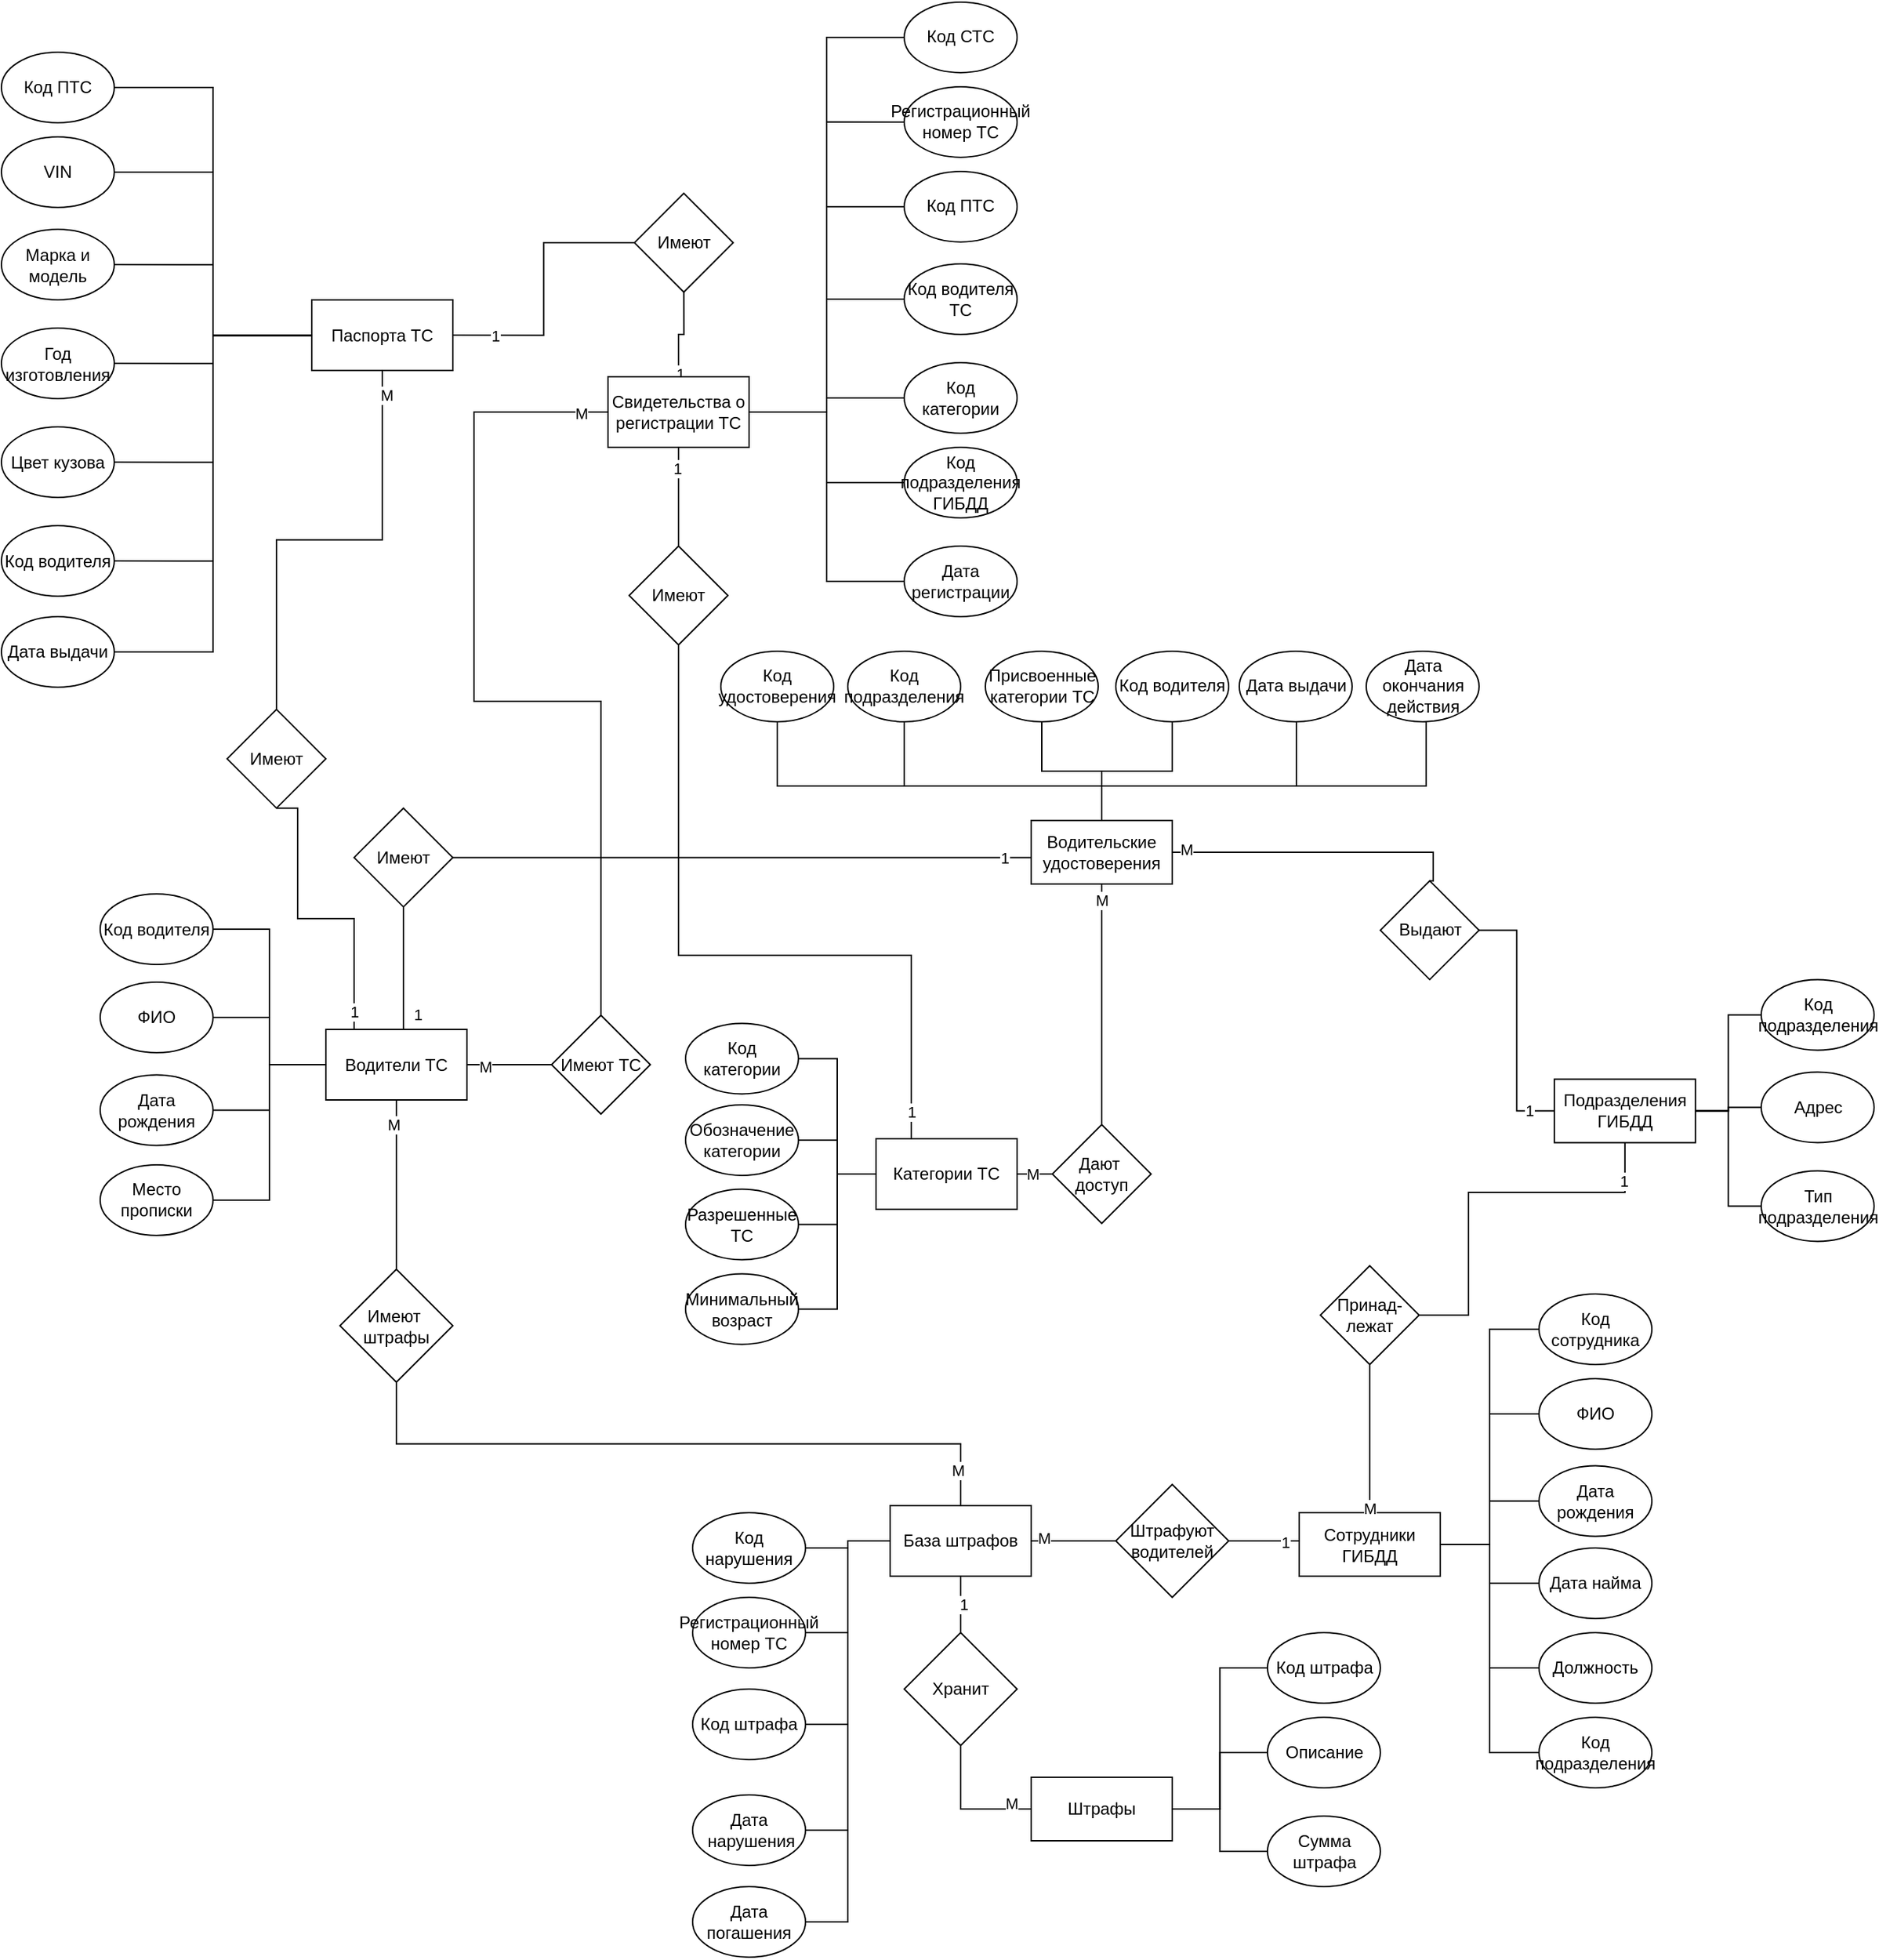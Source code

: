 <mxfile version="25.0.1">
  <diagram name="Страница — 1" id="ckJL72oD4UZl0WmPAvJ0">
    <mxGraphModel dx="2333" dy="1160" grid="1" gridSize="10" guides="1" tooltips="1" connect="1" arrows="1" fold="1" page="1" pageScale="1" pageWidth="1920" pageHeight="1920" math="0" shadow="0">
      <root>
        <mxCell id="0" />
        <mxCell id="1" parent="0" />
        <mxCell id="nbJ6CdIQrGUm-VfRqVgE-41" style="edgeStyle=orthogonalEdgeStyle;rounded=0;orthogonalLoop=1;jettySize=auto;html=1;endArrow=none;endFill=0;entryX=0.5;entryY=0;entryDx=0;entryDy=0;" parent="1" source="nbJ6CdIQrGUm-VfRqVgE-1" target="8c4b2T0QoqxvFvP3nk75-25" edge="1">
          <mxGeometry relative="1" as="geometry">
            <Array as="points" />
            <mxPoint x="980" y="870" as="targetPoint" />
          </mxGeometry>
        </mxCell>
        <mxCell id="nbJ6CdIQrGUm-VfRqVgE-63" value="M" style="edgeLabel;html=1;align=center;verticalAlign=middle;resizable=0;points=[];" parent="nbJ6CdIQrGUm-VfRqVgE-41" vertex="1" connectable="0">
          <mxGeometry x="-0.802" y="2" relative="1" as="geometry">
            <mxPoint x="-2" y="-6" as="offset" />
          </mxGeometry>
        </mxCell>
        <mxCell id="nbJ6CdIQrGUm-VfRqVgE-44" style="edgeStyle=orthogonalEdgeStyle;rounded=0;orthogonalLoop=1;jettySize=auto;html=1;entryX=1;entryY=0.5;entryDx=0;entryDy=0;endArrow=none;endFill=0;" parent="1" source="nbJ6CdIQrGUm-VfRqVgE-1" target="nbJ6CdIQrGUm-VfRqVgE-20" edge="1">
          <mxGeometry relative="1" as="geometry">
            <Array as="points">
              <mxPoint x="780" y="700" />
            </Array>
          </mxGeometry>
        </mxCell>
        <mxCell id="nbJ6CdIQrGUm-VfRqVgE-60" value="1" style="edgeLabel;html=1;align=center;verticalAlign=middle;resizable=0;points=[];" parent="nbJ6CdIQrGUm-VfRqVgE-44" vertex="1" connectable="0">
          <mxGeometry x="-0.842" y="-3" relative="1" as="geometry">
            <mxPoint x="13" y="3" as="offset" />
          </mxGeometry>
        </mxCell>
        <mxCell id="nbJ6CdIQrGUm-VfRqVgE-67" style="edgeStyle=orthogonalEdgeStyle;rounded=0;orthogonalLoop=1;jettySize=auto;html=1;exitX=1;exitY=0.5;exitDx=0;exitDy=0;entryX=0.5;entryY=0;entryDx=0;entryDy=0;endArrow=none;endFill=0;" parent="1" source="nbJ6CdIQrGUm-VfRqVgE-1" target="nbJ6CdIQrGUm-VfRqVgE-66" edge="1">
          <mxGeometry relative="1" as="geometry">
            <Array as="points">
              <mxPoint x="1165" y="697" />
            </Array>
          </mxGeometry>
        </mxCell>
        <mxCell id="nbJ6CdIQrGUm-VfRqVgE-71" value="M" style="edgeLabel;html=1;align=center;verticalAlign=middle;resizable=0;points=[];" parent="nbJ6CdIQrGUm-VfRqVgE-67" vertex="1" connectable="0">
          <mxGeometry x="-0.903" y="2" relative="1" as="geometry">
            <mxPoint as="offset" />
          </mxGeometry>
        </mxCell>
        <mxCell id="PvoHj5nDGU-bTcy0h9lv-57" style="edgeStyle=orthogonalEdgeStyle;rounded=0;orthogonalLoop=1;jettySize=auto;html=1;entryX=0.5;entryY=1;entryDx=0;entryDy=0;endArrow=none;endFill=0;" parent="1" source="nbJ6CdIQrGUm-VfRqVgE-1" target="nbJ6CdIQrGUm-VfRqVgE-9" edge="1">
          <mxGeometry relative="1" as="geometry">
            <Array as="points">
              <mxPoint x="930" y="650" />
              <mxPoint x="700" y="650" />
            </Array>
          </mxGeometry>
        </mxCell>
        <mxCell id="PvoHj5nDGU-bTcy0h9lv-58" style="edgeStyle=orthogonalEdgeStyle;rounded=0;orthogonalLoop=1;jettySize=auto;html=1;entryX=0.5;entryY=1;entryDx=0;entryDy=0;endArrow=none;endFill=0;" parent="1" source="nbJ6CdIQrGUm-VfRqVgE-1" target="nbJ6CdIQrGUm-VfRqVgE-26" edge="1">
          <mxGeometry relative="1" as="geometry">
            <Array as="points">
              <mxPoint x="930" y="650" />
              <mxPoint x="790" y="650" />
            </Array>
          </mxGeometry>
        </mxCell>
        <mxCell id="PvoHj5nDGU-bTcy0h9lv-61" style="edgeStyle=orthogonalEdgeStyle;rounded=0;orthogonalLoop=1;jettySize=auto;html=1;entryX=0.5;entryY=1;entryDx=0;entryDy=0;endArrow=none;endFill=0;" parent="1" source="nbJ6CdIQrGUm-VfRqVgE-1" target="nbJ6CdIQrGUm-VfRqVgE-5" edge="1">
          <mxGeometry relative="1" as="geometry">
            <Array as="points">
              <mxPoint x="930" y="650" />
              <mxPoint x="1068" y="650" />
              <mxPoint x="1068" y="605" />
            </Array>
          </mxGeometry>
        </mxCell>
        <mxCell id="PvoHj5nDGU-bTcy0h9lv-62" style="edgeStyle=orthogonalEdgeStyle;rounded=0;orthogonalLoop=1;jettySize=auto;html=1;entryX=0.5;entryY=1;entryDx=0;entryDy=0;endArrow=none;endFill=0;" parent="1" source="nbJ6CdIQrGUm-VfRqVgE-1" target="nbJ6CdIQrGUm-VfRqVgE-28" edge="1">
          <mxGeometry relative="1" as="geometry">
            <Array as="points">
              <mxPoint x="930" y="650" />
              <mxPoint x="1160" y="650" />
              <mxPoint x="1160" y="605" />
            </Array>
          </mxGeometry>
        </mxCell>
        <mxCell id="8c4b2T0QoqxvFvP3nk75-20" style="edgeStyle=orthogonalEdgeStyle;rounded=0;orthogonalLoop=1;jettySize=auto;html=1;entryX=0.5;entryY=1;entryDx=0;entryDy=0;endArrow=none;endFill=0;" parent="1" source="nbJ6CdIQrGUm-VfRqVgE-1" target="PvoHj5nDGU-bTcy0h9lv-19" edge="1">
          <mxGeometry relative="1" as="geometry" />
        </mxCell>
        <mxCell id="8c4b2T0QoqxvFvP3nk75-22" style="edgeStyle=orthogonalEdgeStyle;rounded=0;orthogonalLoop=1;jettySize=auto;html=1;entryX=0.5;entryY=1;entryDx=0;entryDy=0;endArrow=none;endFill=0;" parent="1" source="nbJ6CdIQrGUm-VfRqVgE-1" target="8c4b2T0QoqxvFvP3nk75-21" edge="1">
          <mxGeometry relative="1" as="geometry" />
        </mxCell>
        <mxCell id="nbJ6CdIQrGUm-VfRqVgE-1" value="Водительские удостоверения" style="rounded=0;whiteSpace=wrap;html=1;" parent="1" vertex="1">
          <mxGeometry x="880" y="674.45" width="100" height="45" as="geometry" />
        </mxCell>
        <mxCell id="nbJ6CdIQrGUm-VfRqVgE-3" value="ФИО" style="ellipse;whiteSpace=wrap;html=1;" parent="1" vertex="1">
          <mxGeometry x="220" y="789.02" width="80" height="50" as="geometry" />
        </mxCell>
        <mxCell id="nbJ6CdIQrGUm-VfRqVgE-4" value="Дата рождения" style="ellipse;whiteSpace=wrap;html=1;" parent="1" vertex="1">
          <mxGeometry x="220" y="854.73" width="80" height="50" as="geometry" />
        </mxCell>
        <mxCell id="nbJ6CdIQrGUm-VfRqVgE-5" value="Дата выдачи" style="ellipse;whiteSpace=wrap;html=1;" parent="1" vertex="1">
          <mxGeometry x="1027.5" y="554.45" width="80" height="50" as="geometry" />
        </mxCell>
        <mxCell id="nbJ6CdIQrGUm-VfRqVgE-6" value="Место прописки" style="ellipse;whiteSpace=wrap;html=1;" parent="1" vertex="1">
          <mxGeometry x="220" y="918.47" width="80" height="50" as="geometry" />
        </mxCell>
        <mxCell id="nbJ6CdIQrGUm-VfRqVgE-9" value="Код удостоверения" style="ellipse;whiteSpace=wrap;html=1;" parent="1" vertex="1">
          <mxGeometry x="660" y="554.45" width="80" height="50" as="geometry" />
        </mxCell>
        <mxCell id="nbJ6CdIQrGUm-VfRqVgE-21" style="edgeStyle=orthogonalEdgeStyle;rounded=0;orthogonalLoop=1;jettySize=auto;html=1;entryX=0.5;entryY=1;entryDx=0;entryDy=0;endArrow=none;endFill=0;" parent="1" source="nbJ6CdIQrGUm-VfRqVgE-10" target="nbJ6CdIQrGUm-VfRqVgE-20" edge="1">
          <mxGeometry relative="1" as="geometry">
            <Array as="points">
              <mxPoint x="435" y="762.5" />
              <mxPoint x="435" y="762.5" />
            </Array>
          </mxGeometry>
        </mxCell>
        <mxCell id="nbJ6CdIQrGUm-VfRqVgE-30" value="1" style="edgeLabel;html=1;align=center;verticalAlign=middle;resizable=0;points=[];" parent="nbJ6CdIQrGUm-VfRqVgE-21" vertex="1" connectable="0">
          <mxGeometry x="-0.742" relative="1" as="geometry">
            <mxPoint x="10" as="offset" />
          </mxGeometry>
        </mxCell>
        <mxCell id="PvoHj5nDGU-bTcy0h9lv-40" style="edgeStyle=orthogonalEdgeStyle;rounded=0;orthogonalLoop=1;jettySize=auto;html=1;entryX=1;entryY=0.5;entryDx=0;entryDy=0;endArrow=none;endFill=0;" parent="1" source="nbJ6CdIQrGUm-VfRqVgE-10" target="nbJ6CdIQrGUm-VfRqVgE-18" edge="1">
          <mxGeometry relative="1" as="geometry" />
        </mxCell>
        <mxCell id="PvoHj5nDGU-bTcy0h9lv-41" style="edgeStyle=orthogonalEdgeStyle;rounded=0;orthogonalLoop=1;jettySize=auto;html=1;entryX=1;entryY=0.5;entryDx=0;entryDy=0;endArrow=none;endFill=0;" parent="1" source="nbJ6CdIQrGUm-VfRqVgE-10" target="nbJ6CdIQrGUm-VfRqVgE-3" edge="1">
          <mxGeometry relative="1" as="geometry" />
        </mxCell>
        <mxCell id="PvoHj5nDGU-bTcy0h9lv-42" style="edgeStyle=orthogonalEdgeStyle;rounded=0;orthogonalLoop=1;jettySize=auto;html=1;entryX=1;entryY=0.5;entryDx=0;entryDy=0;endArrow=none;endFill=0;" parent="1" source="nbJ6CdIQrGUm-VfRqVgE-10" target="nbJ6CdIQrGUm-VfRqVgE-4" edge="1">
          <mxGeometry relative="1" as="geometry" />
        </mxCell>
        <mxCell id="PvoHj5nDGU-bTcy0h9lv-43" style="edgeStyle=orthogonalEdgeStyle;rounded=0;orthogonalLoop=1;jettySize=auto;html=1;entryX=1;entryY=0.5;entryDx=0;entryDy=0;endArrow=none;endFill=0;" parent="1" source="nbJ6CdIQrGUm-VfRqVgE-10" target="nbJ6CdIQrGUm-VfRqVgE-6" edge="1">
          <mxGeometry relative="1" as="geometry" />
        </mxCell>
        <mxCell id="PvoHj5nDGU-bTcy0h9lv-94" style="edgeStyle=orthogonalEdgeStyle;rounded=0;orthogonalLoop=1;jettySize=auto;html=1;endArrow=none;endFill=0;" parent="1" source="nbJ6CdIQrGUm-VfRqVgE-10" target="PvoHj5nDGU-bTcy0h9lv-93" edge="1">
          <mxGeometry relative="1" as="geometry" />
        </mxCell>
        <mxCell id="PvoHj5nDGU-bTcy0h9lv-125" value="M" style="edgeLabel;html=1;align=center;verticalAlign=middle;resizable=0;points=[];" parent="PvoHj5nDGU-bTcy0h9lv-94" vertex="1" connectable="0">
          <mxGeometry x="-0.705" y="-2" relative="1" as="geometry">
            <mxPoint as="offset" />
          </mxGeometry>
        </mxCell>
        <mxCell id="PvoHj5nDGU-bTcy0h9lv-132" style="edgeStyle=orthogonalEdgeStyle;rounded=0;orthogonalLoop=1;jettySize=auto;html=1;entryX=0;entryY=0.5;entryDx=0;entryDy=0;endArrow=none;endFill=0;" parent="1" source="nbJ6CdIQrGUm-VfRqVgE-10" target="PvoHj5nDGU-bTcy0h9lv-130" edge="1">
          <mxGeometry relative="1" as="geometry" />
        </mxCell>
        <mxCell id="PvoHj5nDGU-bTcy0h9lv-135" value="M" style="edgeLabel;html=1;align=center;verticalAlign=middle;resizable=0;points=[];" parent="PvoHj5nDGU-bTcy0h9lv-132" vertex="1" connectable="0">
          <mxGeometry x="-0.575" y="-1" relative="1" as="geometry">
            <mxPoint as="offset" />
          </mxGeometry>
        </mxCell>
        <mxCell id="zw5CGrrLr6cKXYtvIkaV-2" style="edgeStyle=orthogonalEdgeStyle;rounded=0;orthogonalLoop=1;jettySize=auto;html=1;entryX=0.5;entryY=1;entryDx=0;entryDy=0;endArrow=none;endFill=0;" edge="1" parent="1" source="nbJ6CdIQrGUm-VfRqVgE-10" target="zw5CGrrLr6cKXYtvIkaV-1">
          <mxGeometry relative="1" as="geometry">
            <Array as="points">
              <mxPoint x="400" y="744" />
              <mxPoint x="360" y="744" />
              <mxPoint x="360" y="666" />
            </Array>
          </mxGeometry>
        </mxCell>
        <mxCell id="zw5CGrrLr6cKXYtvIkaV-4" value="1" style="edgeLabel;html=1;align=center;verticalAlign=middle;resizable=0;points=[];" vertex="1" connectable="0" parent="zw5CGrrLr6cKXYtvIkaV-2">
          <mxGeometry x="-0.873" relative="1" as="geometry">
            <mxPoint y="1" as="offset" />
          </mxGeometry>
        </mxCell>
        <mxCell id="nbJ6CdIQrGUm-VfRqVgE-10" value="Водители ТС" style="rounded=0;whiteSpace=wrap;html=1;" parent="1" vertex="1">
          <mxGeometry x="380" y="822.5" width="100" height="50" as="geometry" />
        </mxCell>
        <mxCell id="nbJ6CdIQrGUm-VfRqVgE-18" value="Код водителя" style="ellipse;whiteSpace=wrap;html=1;" parent="1" vertex="1">
          <mxGeometry x="220" y="726.52" width="80" height="50" as="geometry" />
        </mxCell>
        <mxCell id="nbJ6CdIQrGUm-VfRqVgE-20" value="Имеют" style="rhombus;whiteSpace=wrap;html=1;" parent="1" vertex="1">
          <mxGeometry x="400" y="665.71" width="70" height="70" as="geometry" />
        </mxCell>
        <mxCell id="nbJ6CdIQrGUm-VfRqVgE-26" value="Код подразделения" style="ellipse;whiteSpace=wrap;html=1;" parent="1" vertex="1">
          <mxGeometry x="750" y="554.45" width="80" height="50" as="geometry" />
        </mxCell>
        <mxCell id="nbJ6CdIQrGUm-VfRqVgE-28" value="Дата окончания действия" style="ellipse;whiteSpace=wrap;html=1;" parent="1" vertex="1">
          <mxGeometry x="1117.5" y="554.45" width="80" height="50" as="geometry" />
        </mxCell>
        <mxCell id="PvoHj5nDGU-bTcy0h9lv-46" style="edgeStyle=orthogonalEdgeStyle;rounded=0;orthogonalLoop=1;jettySize=auto;html=1;entryX=1;entryY=0.5;entryDx=0;entryDy=0;endArrow=none;endFill=0;" parent="1" source="nbJ6CdIQrGUm-VfRqVgE-43" target="nbJ6CdIQrGUm-VfRqVgE-47" edge="1">
          <mxGeometry relative="1" as="geometry" />
        </mxCell>
        <mxCell id="PvoHj5nDGU-bTcy0h9lv-47" style="edgeStyle=orthogonalEdgeStyle;rounded=0;orthogonalLoop=1;jettySize=auto;html=1;entryX=1;entryY=0.5;entryDx=0;entryDy=0;endArrow=none;endFill=0;" parent="1" source="nbJ6CdIQrGUm-VfRqVgE-43" target="nbJ6CdIQrGUm-VfRqVgE-51" edge="1">
          <mxGeometry relative="1" as="geometry" />
        </mxCell>
        <mxCell id="PvoHj5nDGU-bTcy0h9lv-48" style="edgeStyle=orthogonalEdgeStyle;rounded=0;orthogonalLoop=1;jettySize=auto;html=1;entryX=1;entryY=0.5;entryDx=0;entryDy=0;endArrow=none;endFill=0;" parent="1" source="nbJ6CdIQrGUm-VfRqVgE-43" target="nbJ6CdIQrGUm-VfRqVgE-52" edge="1">
          <mxGeometry relative="1" as="geometry" />
        </mxCell>
        <mxCell id="PvoHj5nDGU-bTcy0h9lv-212" style="edgeStyle=orthogonalEdgeStyle;rounded=0;orthogonalLoop=1;jettySize=auto;html=1;entryX=1;entryY=0.5;entryDx=0;entryDy=0;endArrow=none;endFill=0;" parent="1" source="nbJ6CdIQrGUm-VfRqVgE-43" target="PvoHj5nDGU-bTcy0h9lv-211" edge="1">
          <mxGeometry relative="1" as="geometry" />
        </mxCell>
        <mxCell id="nbJ6CdIQrGUm-VfRqVgE-43" value="Категории ТС" style="rounded=0;whiteSpace=wrap;html=1;" parent="1" vertex="1">
          <mxGeometry x="770" y="900" width="100" height="50" as="geometry" />
        </mxCell>
        <mxCell id="nbJ6CdIQrGUm-VfRqVgE-47" value="Код категории" style="ellipse;whiteSpace=wrap;html=1;" parent="1" vertex="1">
          <mxGeometry x="635" y="818.21" width="80" height="50" as="geometry" />
        </mxCell>
        <mxCell id="nbJ6CdIQrGUm-VfRqVgE-51" value="Разрешенные ТС" style="ellipse;whiteSpace=wrap;html=1;" parent="1" vertex="1">
          <mxGeometry x="635" y="935.71" width="80" height="50" as="geometry" />
        </mxCell>
        <mxCell id="nbJ6CdIQrGUm-VfRqVgE-52" value="Минимальный возраст" style="ellipse;whiteSpace=wrap;html=1;" parent="1" vertex="1">
          <mxGeometry x="635" y="995.71" width="80" height="50" as="geometry" />
        </mxCell>
        <mxCell id="PvoHj5nDGU-bTcy0h9lv-63" style="edgeStyle=orthogonalEdgeStyle;rounded=0;orthogonalLoop=1;jettySize=auto;html=1;entryX=1;entryY=0.5;entryDx=0;entryDy=0;endArrow=none;endFill=0;" parent="1" source="nbJ6CdIQrGUm-VfRqVgE-64" target="nbJ6CdIQrGUm-VfRqVgE-97" edge="1">
          <mxGeometry relative="1" as="geometry">
            <Array as="points">
              <mxPoint x="1301" y="938" />
              <mxPoint x="1190" y="938" />
              <mxPoint x="1190" y="1025" />
            </Array>
          </mxGeometry>
        </mxCell>
        <mxCell id="PvoHj5nDGU-bTcy0h9lv-68" value="1" style="edgeLabel;html=1;align=center;verticalAlign=middle;resizable=0;points=[];" parent="PvoHj5nDGU-bTcy0h9lv-63" vertex="1" connectable="0">
          <mxGeometry x="-0.798" y="-1" relative="1" as="geometry">
            <mxPoint as="offset" />
          </mxGeometry>
        </mxCell>
        <mxCell id="PvoHj5nDGU-bTcy0h9lv-64" style="edgeStyle=orthogonalEdgeStyle;rounded=0;orthogonalLoop=1;jettySize=auto;html=1;entryX=0;entryY=0.5;entryDx=0;entryDy=0;endArrow=none;endFill=0;" parent="1" source="nbJ6CdIQrGUm-VfRqVgE-64" target="nbJ6CdIQrGUm-VfRqVgE-72" edge="1">
          <mxGeometry relative="1" as="geometry" />
        </mxCell>
        <mxCell id="PvoHj5nDGU-bTcy0h9lv-66" style="edgeStyle=orthogonalEdgeStyle;rounded=0;orthogonalLoop=1;jettySize=auto;html=1;entryX=0;entryY=0.5;entryDx=0;entryDy=0;endArrow=none;endFill=0;" parent="1" source="nbJ6CdIQrGUm-VfRqVgE-64" target="nbJ6CdIQrGUm-VfRqVgE-74" edge="1">
          <mxGeometry relative="1" as="geometry" />
        </mxCell>
        <mxCell id="PvoHj5nDGU-bTcy0h9lv-67" style="edgeStyle=orthogonalEdgeStyle;rounded=0;orthogonalLoop=1;jettySize=auto;html=1;entryX=0;entryY=0.5;entryDx=0;entryDy=0;endArrow=none;endFill=0;" parent="1" source="nbJ6CdIQrGUm-VfRqVgE-64" target="nbJ6CdIQrGUm-VfRqVgE-76" edge="1">
          <mxGeometry relative="1" as="geometry" />
        </mxCell>
        <mxCell id="nbJ6CdIQrGUm-VfRqVgE-64" value="Подразделения ГИБДД" style="rounded=0;whiteSpace=wrap;html=1;" parent="1" vertex="1">
          <mxGeometry x="1250.89" y="857.78" width="100" height="45" as="geometry" />
        </mxCell>
        <mxCell id="nbJ6CdIQrGUm-VfRqVgE-69" style="edgeStyle=orthogonalEdgeStyle;rounded=0;orthogonalLoop=1;jettySize=auto;html=1;entryX=0;entryY=0.5;entryDx=0;entryDy=0;endArrow=none;endFill=0;" parent="1" source="nbJ6CdIQrGUm-VfRqVgE-66" target="nbJ6CdIQrGUm-VfRqVgE-64" edge="1">
          <mxGeometry relative="1" as="geometry" />
        </mxCell>
        <mxCell id="nbJ6CdIQrGUm-VfRqVgE-70" value="1" style="edgeLabel;html=1;align=center;verticalAlign=middle;resizable=0;points=[];" parent="nbJ6CdIQrGUm-VfRqVgE-69" vertex="1" connectable="0">
          <mxGeometry x="0.8" y="1" relative="1" as="geometry">
            <mxPoint as="offset" />
          </mxGeometry>
        </mxCell>
        <mxCell id="nbJ6CdIQrGUm-VfRqVgE-66" value="Выдают" style="rhombus;whiteSpace=wrap;html=1;" parent="1" vertex="1">
          <mxGeometry x="1127.5" y="717.23" width="70" height="70" as="geometry" />
        </mxCell>
        <mxCell id="nbJ6CdIQrGUm-VfRqVgE-72" value="Код подразделения" style="ellipse;whiteSpace=wrap;html=1;" parent="1" vertex="1">
          <mxGeometry x="1397.5" y="787.23" width="80" height="50" as="geometry" />
        </mxCell>
        <mxCell id="nbJ6CdIQrGUm-VfRqVgE-74" value="Адрес" style="ellipse;whiteSpace=wrap;html=1;" parent="1" vertex="1">
          <mxGeometry x="1397.5" y="852.78" width="80" height="50" as="geometry" />
        </mxCell>
        <mxCell id="nbJ6CdIQrGUm-VfRqVgE-76" value="Тип подразделения" style="ellipse;whiteSpace=wrap;html=1;" parent="1" vertex="1">
          <mxGeometry x="1397.5" y="922.78" width="80" height="50" as="geometry" />
        </mxCell>
        <mxCell id="PvoHj5nDGU-bTcy0h9lv-69" style="edgeStyle=orthogonalEdgeStyle;rounded=0;orthogonalLoop=1;jettySize=auto;html=1;entryX=0;entryY=0.5;entryDx=0;entryDy=0;endArrow=none;endFill=0;" parent="1" source="nbJ6CdIQrGUm-VfRqVgE-94" target="PvoHj5nDGU-bTcy0h9lv-24" edge="1">
          <mxGeometry relative="1" as="geometry" />
        </mxCell>
        <mxCell id="PvoHj5nDGU-bTcy0h9lv-70" style="edgeStyle=orthogonalEdgeStyle;rounded=0;orthogonalLoop=1;jettySize=auto;html=1;entryX=0;entryY=0.5;entryDx=0;entryDy=0;endArrow=none;endFill=0;" parent="1" source="nbJ6CdIQrGUm-VfRqVgE-94" target="PvoHj5nDGU-bTcy0h9lv-5" edge="1">
          <mxGeometry relative="1" as="geometry" />
        </mxCell>
        <mxCell id="PvoHj5nDGU-bTcy0h9lv-71" style="edgeStyle=orthogonalEdgeStyle;rounded=0;orthogonalLoop=1;jettySize=auto;html=1;entryX=0;entryY=0.5;entryDx=0;entryDy=0;endArrow=none;endFill=0;" parent="1" source="nbJ6CdIQrGUm-VfRqVgE-94" target="PvoHj5nDGU-bTcy0h9lv-15" edge="1">
          <mxGeometry relative="1" as="geometry" />
        </mxCell>
        <mxCell id="PvoHj5nDGU-bTcy0h9lv-72" style="edgeStyle=orthogonalEdgeStyle;rounded=0;orthogonalLoop=1;jettySize=auto;html=1;entryX=0;entryY=0.5;entryDx=0;entryDy=0;endArrow=none;endFill=0;" parent="1" source="nbJ6CdIQrGUm-VfRqVgE-94" target="PvoHj5nDGU-bTcy0h9lv-7" edge="1">
          <mxGeometry relative="1" as="geometry" />
        </mxCell>
        <mxCell id="PvoHj5nDGU-bTcy0h9lv-73" style="edgeStyle=orthogonalEdgeStyle;rounded=0;orthogonalLoop=1;jettySize=auto;html=1;entryX=0;entryY=0.5;entryDx=0;entryDy=0;endArrow=none;endFill=0;" parent="1" source="nbJ6CdIQrGUm-VfRqVgE-94" target="PvoHj5nDGU-bTcy0h9lv-6" edge="1">
          <mxGeometry relative="1" as="geometry" />
        </mxCell>
        <mxCell id="PvoHj5nDGU-bTcy0h9lv-74" style="edgeStyle=orthogonalEdgeStyle;rounded=0;orthogonalLoop=1;jettySize=auto;html=1;entryX=0;entryY=0.5;entryDx=0;entryDy=0;endArrow=none;endFill=0;" parent="1" source="nbJ6CdIQrGUm-VfRqVgE-94" target="PvoHj5nDGU-bTcy0h9lv-13" edge="1">
          <mxGeometry relative="1" as="geometry" />
        </mxCell>
        <mxCell id="PvoHj5nDGU-bTcy0h9lv-97" style="edgeStyle=orthogonalEdgeStyle;rounded=0;orthogonalLoop=1;jettySize=auto;html=1;entryX=1;entryY=0.5;entryDx=0;entryDy=0;endArrow=none;endFill=0;" parent="1" source="nbJ6CdIQrGUm-VfRqVgE-94" target="PvoHj5nDGU-bTcy0h9lv-96" edge="1">
          <mxGeometry relative="1" as="geometry">
            <Array as="points">
              <mxPoint x="1060" y="1185" />
              <mxPoint x="1060" y="1185" />
            </Array>
          </mxGeometry>
        </mxCell>
        <mxCell id="PvoHj5nDGU-bTcy0h9lv-150" value="1" style="edgeLabel;html=1;align=center;verticalAlign=middle;resizable=0;points=[];" parent="PvoHj5nDGU-bTcy0h9lv-97" vertex="1" connectable="0">
          <mxGeometry x="-0.588" y="1" relative="1" as="geometry">
            <mxPoint as="offset" />
          </mxGeometry>
        </mxCell>
        <mxCell id="nbJ6CdIQrGUm-VfRqVgE-94" value="Сотрудники ГИБДД" style="rounded=0;whiteSpace=wrap;html=1;" parent="1" vertex="1">
          <mxGeometry x="1070" y="1165" width="100" height="45" as="geometry" />
        </mxCell>
        <mxCell id="PvoHj5nDGU-bTcy0h9lv-1" style="edgeStyle=orthogonalEdgeStyle;rounded=0;orthogonalLoop=1;jettySize=auto;html=1;entryX=0.5;entryY=0;entryDx=0;entryDy=0;endArrow=none;endFill=0;exitX=0.5;exitY=1;exitDx=0;exitDy=0;" parent="1" source="nbJ6CdIQrGUm-VfRqVgE-97" target="nbJ6CdIQrGUm-VfRqVgE-94" edge="1">
          <mxGeometry relative="1" as="geometry">
            <mxPoint x="1120" y="1000" as="sourcePoint" />
          </mxGeometry>
        </mxCell>
        <mxCell id="PvoHj5nDGU-bTcy0h9lv-3" value="M" style="edgeLabel;html=1;align=center;verticalAlign=middle;resizable=0;points=[];" parent="PvoHj5nDGU-bTcy0h9lv-1" vertex="1" connectable="0">
          <mxGeometry x="0.372" y="-3" relative="1" as="geometry">
            <mxPoint x="3" y="30" as="offset" />
          </mxGeometry>
        </mxCell>
        <mxCell id="nbJ6CdIQrGUm-VfRqVgE-97" value="Принад-лежат" style="rhombus;whiteSpace=wrap;html=1;" parent="1" vertex="1">
          <mxGeometry x="1085.0" y="990.0" width="70" height="70" as="geometry" />
        </mxCell>
        <mxCell id="PvoHj5nDGU-bTcy0h9lv-5" value="ФИО" style="ellipse;whiteSpace=wrap;html=1;" parent="1" vertex="1">
          <mxGeometry x="1240.0" y="1070" width="80" height="50" as="geometry" />
        </mxCell>
        <mxCell id="PvoHj5nDGU-bTcy0h9lv-6" value="Должность" style="ellipse;whiteSpace=wrap;html=1;" parent="1" vertex="1">
          <mxGeometry x="1240.0" y="1250" width="80" height="50" as="geometry" />
        </mxCell>
        <mxCell id="PvoHj5nDGU-bTcy0h9lv-7" value="Дата найма" style="ellipse;whiteSpace=wrap;html=1;" parent="1" vertex="1">
          <mxGeometry x="1240" y="1190" width="80" height="50" as="geometry" />
        </mxCell>
        <mxCell id="PvoHj5nDGU-bTcy0h9lv-13" value="Код подразделения" style="ellipse;whiteSpace=wrap;html=1;" parent="1" vertex="1">
          <mxGeometry x="1240" y="1310" width="80" height="50" as="geometry" />
        </mxCell>
        <mxCell id="PvoHj5nDGU-bTcy0h9lv-15" value="Дата рождения" style="ellipse;whiteSpace=wrap;html=1;" parent="1" vertex="1">
          <mxGeometry x="1240.0" y="1131.8" width="80" height="50" as="geometry" />
        </mxCell>
        <mxCell id="PvoHj5nDGU-bTcy0h9lv-19" value="Код водителя" style="ellipse;whiteSpace=wrap;html=1;" parent="1" vertex="1">
          <mxGeometry x="940" y="554.45" width="80" height="50" as="geometry" />
        </mxCell>
        <mxCell id="PvoHj5nDGU-bTcy0h9lv-24" value="Код сотрудника" style="ellipse;whiteSpace=wrap;html=1;" parent="1" vertex="1">
          <mxGeometry x="1240" y="1010" width="80" height="50" as="geometry" />
        </mxCell>
        <mxCell id="PvoHj5nDGU-bTcy0h9lv-75" style="edgeStyle=orthogonalEdgeStyle;rounded=0;orthogonalLoop=1;jettySize=auto;html=1;entryX=1;entryY=0.5;entryDx=0;entryDy=0;endArrow=none;endFill=0;" parent="1" source="PvoHj5nDGU-bTcy0h9lv-26" target="PvoHj5nDGU-bTcy0h9lv-27" edge="1">
          <mxGeometry relative="1" as="geometry" />
        </mxCell>
        <mxCell id="PvoHj5nDGU-bTcy0h9lv-76" style="edgeStyle=orthogonalEdgeStyle;rounded=0;orthogonalLoop=1;jettySize=auto;html=1;entryX=1;entryY=0.5;entryDx=0;entryDy=0;endArrow=none;endFill=0;" parent="1" source="PvoHj5nDGU-bTcy0h9lv-26" target="PvoHj5nDGU-bTcy0h9lv-29" edge="1">
          <mxGeometry relative="1" as="geometry" />
        </mxCell>
        <mxCell id="PvoHj5nDGU-bTcy0h9lv-111" style="edgeStyle=orthogonalEdgeStyle;rounded=0;orthogonalLoop=1;jettySize=auto;html=1;entryX=0.5;entryY=0;entryDx=0;entryDy=0;endArrow=none;endFill=0;" parent="1" source="PvoHj5nDGU-bTcy0h9lv-26" target="PvoHj5nDGU-bTcy0h9lv-104" edge="1">
          <mxGeometry relative="1" as="geometry" />
        </mxCell>
        <mxCell id="PvoHj5nDGU-bTcy0h9lv-123" value="1" style="edgeLabel;html=1;align=center;verticalAlign=middle;resizable=0;points=[];" parent="PvoHj5nDGU-bTcy0h9lv-111" vertex="1" connectable="0">
          <mxGeometry x="-0.011" y="2" relative="1" as="geometry">
            <mxPoint as="offset" />
          </mxGeometry>
        </mxCell>
        <mxCell id="PvoHj5nDGU-bTcy0h9lv-206" style="edgeStyle=orthogonalEdgeStyle;rounded=0;orthogonalLoop=1;jettySize=auto;html=1;entryX=1;entryY=0.5;entryDx=0;entryDy=0;endArrow=none;endFill=0;" parent="1" source="PvoHj5nDGU-bTcy0h9lv-26" target="PvoHj5nDGU-bTcy0h9lv-204" edge="1">
          <mxGeometry relative="1" as="geometry" />
        </mxCell>
        <mxCell id="8c4b2T0QoqxvFvP3nk75-29" style="edgeStyle=orthogonalEdgeStyle;rounded=0;orthogonalLoop=1;jettySize=auto;html=1;entryX=1;entryY=0.5;entryDx=0;entryDy=0;endArrow=none;endFill=0;" parent="1" source="PvoHj5nDGU-bTcy0h9lv-26" target="8c4b2T0QoqxvFvP3nk75-28" edge="1">
          <mxGeometry relative="1" as="geometry" />
        </mxCell>
        <mxCell id="8c4b2T0QoqxvFvP3nk75-31" style="edgeStyle=orthogonalEdgeStyle;rounded=0;orthogonalLoop=1;jettySize=auto;html=1;entryX=1;entryY=0.5;entryDx=0;entryDy=0;endArrow=none;endFill=0;" parent="1" source="PvoHj5nDGU-bTcy0h9lv-26" target="8c4b2T0QoqxvFvP3nk75-30" edge="1">
          <mxGeometry relative="1" as="geometry" />
        </mxCell>
        <mxCell id="PvoHj5nDGU-bTcy0h9lv-26" value="База штрафов" style="rounded=0;whiteSpace=wrap;html=1;" parent="1" vertex="1">
          <mxGeometry x="780" y="1160" width="100" height="50" as="geometry" />
        </mxCell>
        <mxCell id="PvoHj5nDGU-bTcy0h9lv-27" value="Регистрационный&lt;div&gt;номер ТС&lt;/div&gt;" style="ellipse;whiteSpace=wrap;html=1;" parent="1" vertex="1">
          <mxGeometry x="640" y="1225" width="80" height="50" as="geometry" />
        </mxCell>
        <mxCell id="PvoHj5nDGU-bTcy0h9lv-29" value="Код штрафа" style="ellipse;whiteSpace=wrap;html=1;" parent="1" vertex="1">
          <mxGeometry x="640" y="1290" width="80" height="50" as="geometry" />
        </mxCell>
        <mxCell id="PvoHj5nDGU-bTcy0h9lv-105" style="edgeStyle=orthogonalEdgeStyle;rounded=0;orthogonalLoop=1;jettySize=auto;html=1;entryX=0;entryY=0.5;entryDx=0;entryDy=0;endArrow=none;endFill=0;" parent="1" source="PvoHj5nDGU-bTcy0h9lv-78" target="PvoHj5nDGU-bTcy0h9lv-79" edge="1">
          <mxGeometry relative="1" as="geometry" />
        </mxCell>
        <mxCell id="PvoHj5nDGU-bTcy0h9lv-106" style="edgeStyle=orthogonalEdgeStyle;rounded=0;orthogonalLoop=1;jettySize=auto;html=1;entryX=0;entryY=0.5;entryDx=0;entryDy=0;endArrow=none;endFill=0;" parent="1" source="PvoHj5nDGU-bTcy0h9lv-78" target="PvoHj5nDGU-bTcy0h9lv-82" edge="1">
          <mxGeometry relative="1" as="geometry" />
        </mxCell>
        <mxCell id="PvoHj5nDGU-bTcy0h9lv-109" style="edgeStyle=orthogonalEdgeStyle;rounded=0;orthogonalLoop=1;jettySize=auto;html=1;entryX=0;entryY=0.5;entryDx=0;entryDy=0;endArrow=none;endFill=0;" parent="1" source="PvoHj5nDGU-bTcy0h9lv-78" target="PvoHj5nDGU-bTcy0h9lv-80" edge="1">
          <mxGeometry relative="1" as="geometry" />
        </mxCell>
        <mxCell id="PvoHj5nDGU-bTcy0h9lv-117" style="edgeStyle=orthogonalEdgeStyle;rounded=0;orthogonalLoop=1;jettySize=auto;html=1;entryX=0.5;entryY=1;entryDx=0;entryDy=0;endArrow=none;endFill=0;" parent="1" source="PvoHj5nDGU-bTcy0h9lv-78" target="PvoHj5nDGU-bTcy0h9lv-104" edge="1">
          <mxGeometry relative="1" as="geometry" />
        </mxCell>
        <mxCell id="PvoHj5nDGU-bTcy0h9lv-124" value="M" style="edgeLabel;html=1;align=center;verticalAlign=middle;resizable=0;points=[];" parent="PvoHj5nDGU-bTcy0h9lv-117" vertex="1" connectable="0">
          <mxGeometry x="-0.695" y="-4" relative="1" as="geometry">
            <mxPoint as="offset" />
          </mxGeometry>
        </mxCell>
        <mxCell id="PvoHj5nDGU-bTcy0h9lv-78" value="Штрафы" style="rounded=0;whiteSpace=wrap;html=1;" parent="1" vertex="1">
          <mxGeometry x="880" y="1352.5" width="100" height="45" as="geometry" />
        </mxCell>
        <mxCell id="PvoHj5nDGU-bTcy0h9lv-79" value="Код штрафа" style="ellipse;whiteSpace=wrap;html=1;" parent="1" vertex="1">
          <mxGeometry x="1047.5" y="1250" width="80" height="50" as="geometry" />
        </mxCell>
        <mxCell id="PvoHj5nDGU-bTcy0h9lv-80" value="Сумма штрафа" style="ellipse;whiteSpace=wrap;html=1;" parent="1" vertex="1">
          <mxGeometry x="1047.5" y="1380" width="80" height="50" as="geometry" />
        </mxCell>
        <mxCell id="PvoHj5nDGU-bTcy0h9lv-82" value="Описание" style="ellipse;whiteSpace=wrap;html=1;" parent="1" vertex="1">
          <mxGeometry x="1047.5" y="1310" width="80" height="50" as="geometry" />
        </mxCell>
        <mxCell id="PvoHj5nDGU-bTcy0h9lv-95" style="edgeStyle=orthogonalEdgeStyle;rounded=0;orthogonalLoop=1;jettySize=auto;html=1;exitX=0.5;exitY=1;exitDx=0;exitDy=0;entryX=0.5;entryY=0;entryDx=0;entryDy=0;endArrow=none;endFill=0;" parent="1" source="PvoHj5nDGU-bTcy0h9lv-93" target="PvoHj5nDGU-bTcy0h9lv-26" edge="1">
          <mxGeometry relative="1" as="geometry" />
        </mxCell>
        <mxCell id="PvoHj5nDGU-bTcy0h9lv-126" value="M" style="edgeLabel;html=1;align=center;verticalAlign=middle;resizable=0;points=[];" parent="PvoHj5nDGU-bTcy0h9lv-95" vertex="1" connectable="0">
          <mxGeometry x="0.897" y="-2" relative="1" as="geometry">
            <mxPoint as="offset" />
          </mxGeometry>
        </mxCell>
        <mxCell id="PvoHj5nDGU-bTcy0h9lv-93" value="Имеют&amp;nbsp;&lt;div&gt;штрафы&lt;/div&gt;" style="rhombus;whiteSpace=wrap;html=1;" parent="1" vertex="1">
          <mxGeometry x="390" y="992.5" width="80" height="80" as="geometry" />
        </mxCell>
        <mxCell id="PvoHj5nDGU-bTcy0h9lv-98" style="edgeStyle=orthogonalEdgeStyle;rounded=0;orthogonalLoop=1;jettySize=auto;html=1;entryX=1;entryY=0.5;entryDx=0;entryDy=0;endArrow=none;endFill=0;" parent="1" source="PvoHj5nDGU-bTcy0h9lv-96" target="PvoHj5nDGU-bTcy0h9lv-26" edge="1">
          <mxGeometry relative="1" as="geometry" />
        </mxCell>
        <mxCell id="PvoHj5nDGU-bTcy0h9lv-151" value="M" style="edgeLabel;html=1;align=center;verticalAlign=middle;resizable=0;points=[];" parent="PvoHj5nDGU-bTcy0h9lv-98" vertex="1" connectable="0">
          <mxGeometry x="0.72" y="-2" relative="1" as="geometry">
            <mxPoint as="offset" />
          </mxGeometry>
        </mxCell>
        <mxCell id="PvoHj5nDGU-bTcy0h9lv-96" value="Штрафуют водителей" style="rhombus;whiteSpace=wrap;html=1;" parent="1" vertex="1">
          <mxGeometry x="940" y="1145" width="80" height="80" as="geometry" />
        </mxCell>
        <mxCell id="PvoHj5nDGU-bTcy0h9lv-104" value="Хранит" style="rhombus;whiteSpace=wrap;html=1;" parent="1" vertex="1">
          <mxGeometry x="790" y="1250" width="80" height="80" as="geometry" />
        </mxCell>
        <mxCell id="AGNzZI6DI8b6MLJIoVx2-1" style="edgeStyle=orthogonalEdgeStyle;rounded=0;orthogonalLoop=1;jettySize=auto;html=1;entryX=1;entryY=0.5;entryDx=0;entryDy=0;endArrow=none;endFill=0;" parent="1" source="PvoHj5nDGU-bTcy0h9lv-119" target="PvoHj5nDGU-bTcy0h9lv-180" edge="1">
          <mxGeometry relative="1" as="geometry" />
        </mxCell>
        <mxCell id="AGNzZI6DI8b6MLJIoVx2-3" style="edgeStyle=orthogonalEdgeStyle;rounded=0;orthogonalLoop=1;jettySize=auto;html=1;entryX=1;entryY=0.5;entryDx=0;entryDy=0;endArrow=none;endFill=0;" parent="1" source="PvoHj5nDGU-bTcy0h9lv-119" target="PvoHj5nDGU-bTcy0h9lv-181" edge="1">
          <mxGeometry relative="1" as="geometry" />
        </mxCell>
        <mxCell id="AGNzZI6DI8b6MLJIoVx2-4" style="edgeStyle=orthogonalEdgeStyle;rounded=0;orthogonalLoop=1;jettySize=auto;html=1;entryX=1;entryY=0.5;entryDx=0;entryDy=0;endArrow=none;endFill=0;" parent="1" source="PvoHj5nDGU-bTcy0h9lv-119" target="PvoHj5nDGU-bTcy0h9lv-182" edge="1">
          <mxGeometry relative="1" as="geometry" />
        </mxCell>
        <mxCell id="AGNzZI6DI8b6MLJIoVx2-5" style="edgeStyle=orthogonalEdgeStyle;rounded=0;orthogonalLoop=1;jettySize=auto;html=1;entryX=1;entryY=0.5;entryDx=0;entryDy=0;endArrow=none;endFill=0;" parent="1" source="PvoHj5nDGU-bTcy0h9lv-119" target="PvoHj5nDGU-bTcy0h9lv-183" edge="1">
          <mxGeometry relative="1" as="geometry" />
        </mxCell>
        <mxCell id="AGNzZI6DI8b6MLJIoVx2-6" style="edgeStyle=orthogonalEdgeStyle;rounded=0;orthogonalLoop=1;jettySize=auto;html=1;entryX=1;entryY=0.5;entryDx=0;entryDy=0;endArrow=none;endFill=0;" parent="1" source="PvoHj5nDGU-bTcy0h9lv-119" target="PvoHj5nDGU-bTcy0h9lv-184" edge="1">
          <mxGeometry relative="1" as="geometry" />
        </mxCell>
        <mxCell id="AGNzZI6DI8b6MLJIoVx2-7" style="edgeStyle=orthogonalEdgeStyle;rounded=0;orthogonalLoop=1;jettySize=auto;html=1;entryX=1;entryY=0.5;entryDx=0;entryDy=0;endArrow=none;endFill=0;" parent="1" source="PvoHj5nDGU-bTcy0h9lv-119" target="8c4b2T0QoqxvFvP3nk75-5" edge="1">
          <mxGeometry relative="1" as="geometry" />
        </mxCell>
        <mxCell id="AGNzZI6DI8b6MLJIoVx2-8" style="edgeStyle=orthogonalEdgeStyle;rounded=0;orthogonalLoop=1;jettySize=auto;html=1;entryX=1;entryY=0.5;entryDx=0;entryDy=0;endArrow=none;endFill=0;" parent="1" source="PvoHj5nDGU-bTcy0h9lv-119" target="8c4b2T0QoqxvFvP3nk75-1" edge="1">
          <mxGeometry relative="1" as="geometry" />
        </mxCell>
        <mxCell id="PvoHj5nDGU-bTcy0h9lv-119" value="Паспорта ТС" style="rounded=0;whiteSpace=wrap;html=1;" parent="1" vertex="1">
          <mxGeometry x="370" y="305.55" width="100" height="50" as="geometry" />
        </mxCell>
        <mxCell id="PvoHj5nDGU-bTcy0h9lv-152" style="edgeStyle=orthogonalEdgeStyle;rounded=0;orthogonalLoop=1;jettySize=auto;html=1;entryX=0;entryY=0.5;entryDx=0;entryDy=0;endArrow=none;endFill=0;exitX=0.5;exitY=1;exitDx=0;exitDy=0;" parent="1" source="PvoHj5nDGU-bTcy0h9lv-121" target="PvoHj5nDGU-bTcy0h9lv-147" edge="1">
          <mxGeometry relative="1" as="geometry">
            <mxPoint x="630" y="410" as="sourcePoint" />
          </mxGeometry>
        </mxCell>
        <mxCell id="PvoHj5nDGU-bTcy0h9lv-154" value="1" style="edgeLabel;html=1;align=center;verticalAlign=middle;resizable=0;points=[];" parent="PvoHj5nDGU-bTcy0h9lv-152" vertex="1" connectable="0">
          <mxGeometry x="-0.573" y="-1" relative="1" as="geometry">
            <mxPoint as="offset" />
          </mxGeometry>
        </mxCell>
        <mxCell id="PvoHj5nDGU-bTcy0h9lv-161" style="edgeStyle=orthogonalEdgeStyle;rounded=0;orthogonalLoop=1;jettySize=auto;html=1;entryX=0.5;entryY=1;entryDx=0;entryDy=0;endArrow=none;endFill=0;exitX=0.5;exitY=0;exitDx=0;exitDy=0;" parent="1" source="PvoHj5nDGU-bTcy0h9lv-121" target="PvoHj5nDGU-bTcy0h9lv-160" edge="1">
          <mxGeometry relative="1" as="geometry" />
        </mxCell>
        <mxCell id="PvoHj5nDGU-bTcy0h9lv-167" value="1" style="edgeLabel;html=1;align=center;verticalAlign=middle;resizable=0;points=[];" parent="PvoHj5nDGU-bTcy0h9lv-161" vertex="1" connectable="0">
          <mxGeometry x="-0.915" y="-1" relative="1" as="geometry">
            <mxPoint as="offset" />
          </mxGeometry>
        </mxCell>
        <mxCell id="PvoHj5nDGU-bTcy0h9lv-174" style="edgeStyle=orthogonalEdgeStyle;rounded=0;orthogonalLoop=1;jettySize=auto;html=1;entryX=0;entryY=0.5;entryDx=0;entryDy=0;endArrow=none;endFill=0;" parent="1" source="PvoHj5nDGU-bTcy0h9lv-121" target="PvoHj5nDGU-bTcy0h9lv-172" edge="1">
          <mxGeometry relative="1" as="geometry" />
        </mxCell>
        <mxCell id="PvoHj5nDGU-bTcy0h9lv-175" style="edgeStyle=orthogonalEdgeStyle;rounded=0;orthogonalLoop=1;jettySize=auto;html=1;entryX=0;entryY=0.5;entryDx=0;entryDy=0;endArrow=none;endFill=0;" parent="1" source="PvoHj5nDGU-bTcy0h9lv-121" target="PvoHj5nDGU-bTcy0h9lv-171" edge="1">
          <mxGeometry relative="1" as="geometry" />
        </mxCell>
        <mxCell id="PvoHj5nDGU-bTcy0h9lv-176" style="edgeStyle=orthogonalEdgeStyle;rounded=0;orthogonalLoop=1;jettySize=auto;html=1;entryX=0;entryY=0.5;entryDx=0;entryDy=0;endArrow=none;endFill=0;" parent="1" source="PvoHj5nDGU-bTcy0h9lv-121" target="PvoHj5nDGU-bTcy0h9lv-173" edge="1">
          <mxGeometry relative="1" as="geometry" />
        </mxCell>
        <mxCell id="PvoHj5nDGU-bTcy0h9lv-203" style="edgeStyle=orthogonalEdgeStyle;rounded=0;orthogonalLoop=1;jettySize=auto;html=1;entryX=0;entryY=0.5;entryDx=0;entryDy=0;endArrow=none;endFill=0;" parent="1" source="PvoHj5nDGU-bTcy0h9lv-121" target="PvoHj5nDGU-bTcy0h9lv-202" edge="1">
          <mxGeometry relative="1" as="geometry" />
        </mxCell>
        <mxCell id="8c4b2T0QoqxvFvP3nk75-17" style="edgeStyle=orthogonalEdgeStyle;rounded=0;orthogonalLoop=1;jettySize=auto;html=1;entryX=0;entryY=0.5;entryDx=0;entryDy=0;endArrow=none;endFill=0;" parent="1" source="PvoHj5nDGU-bTcy0h9lv-121" target="8c4b2T0QoqxvFvP3nk75-15" edge="1">
          <mxGeometry relative="1" as="geometry" />
        </mxCell>
        <mxCell id="8c4b2T0QoqxvFvP3nk75-18" style="edgeStyle=orthogonalEdgeStyle;rounded=0;orthogonalLoop=1;jettySize=auto;html=1;entryX=0;entryY=0.5;entryDx=0;entryDy=0;endArrow=none;endFill=0;" parent="1" source="PvoHj5nDGU-bTcy0h9lv-121" target="8c4b2T0QoqxvFvP3nk75-16" edge="1">
          <mxGeometry relative="1" as="geometry" />
        </mxCell>
        <mxCell id="zw5CGrrLr6cKXYtvIkaV-6" style="edgeStyle=orthogonalEdgeStyle;rounded=0;orthogonalLoop=1;jettySize=auto;html=1;entryX=0;entryY=0.5;entryDx=0;entryDy=0;endArrow=none;endFill=0;" edge="1" parent="1" source="PvoHj5nDGU-bTcy0h9lv-121" target="8c4b2T0QoqxvFvP3nk75-14">
          <mxGeometry relative="1" as="geometry" />
        </mxCell>
        <mxCell id="PvoHj5nDGU-bTcy0h9lv-121" value="Свидетельства о регистрации ТС" style="rounded=0;whiteSpace=wrap;html=1;" parent="1" vertex="1">
          <mxGeometry x="580" y="360" width="100" height="50" as="geometry" />
        </mxCell>
        <mxCell id="PvoHj5nDGU-bTcy0h9lv-133" style="edgeStyle=orthogonalEdgeStyle;rounded=0;orthogonalLoop=1;jettySize=auto;html=1;entryX=0;entryY=0.5;entryDx=0;entryDy=0;endArrow=none;endFill=0;" parent="1" source="PvoHj5nDGU-bTcy0h9lv-130" target="PvoHj5nDGU-bTcy0h9lv-121" edge="1">
          <mxGeometry relative="1" as="geometry">
            <Array as="points">
              <mxPoint x="575" y="590" />
              <mxPoint x="485" y="590" />
              <mxPoint x="485" y="385" />
            </Array>
            <mxPoint x="485" y="530" as="targetPoint" />
          </mxGeometry>
        </mxCell>
        <mxCell id="8c4b2T0QoqxvFvP3nk75-19" value="М" style="edgeLabel;html=1;align=center;verticalAlign=middle;resizable=0;points=[];" parent="PvoHj5nDGU-bTcy0h9lv-133" vertex="1" connectable="0">
          <mxGeometry x="0.938" y="-1" relative="1" as="geometry">
            <mxPoint as="offset" />
          </mxGeometry>
        </mxCell>
        <mxCell id="PvoHj5nDGU-bTcy0h9lv-130" value="Имеют&amp;nbsp;&lt;span style=&quot;background-color: initial;&quot;&gt;ТС&lt;/span&gt;" style="rhombus;whiteSpace=wrap;html=1;" parent="1" vertex="1">
          <mxGeometry x="540" y="812.5" width="70" height="70" as="geometry" />
        </mxCell>
        <mxCell id="PvoHj5nDGU-bTcy0h9lv-153" style="edgeStyle=orthogonalEdgeStyle;rounded=0;orthogonalLoop=1;jettySize=auto;html=1;entryX=0.25;entryY=0;entryDx=0;entryDy=0;endArrow=none;endFill=0;" parent="1" source="PvoHj5nDGU-bTcy0h9lv-147" target="nbJ6CdIQrGUm-VfRqVgE-43" edge="1">
          <mxGeometry relative="1" as="geometry">
            <Array as="points">
              <mxPoint x="630" y="770" />
              <mxPoint x="795" y="770" />
            </Array>
          </mxGeometry>
        </mxCell>
        <mxCell id="PvoHj5nDGU-bTcy0h9lv-155" value="1" style="edgeLabel;html=1;align=center;verticalAlign=middle;resizable=0;points=[];" parent="PvoHj5nDGU-bTcy0h9lv-153" vertex="1" connectable="0">
          <mxGeometry x="0.927" relative="1" as="geometry">
            <mxPoint as="offset" />
          </mxGeometry>
        </mxCell>
        <mxCell id="PvoHj5nDGU-bTcy0h9lv-147" value="Имеют" style="rhombus;whiteSpace=wrap;html=1;direction=south;" parent="1" vertex="1">
          <mxGeometry x="595" y="480" width="70" height="70" as="geometry" />
        </mxCell>
        <mxCell id="PvoHj5nDGU-bTcy0h9lv-165" style="edgeStyle=orthogonalEdgeStyle;rounded=0;orthogonalLoop=1;jettySize=auto;html=1;entryX=1;entryY=0.5;entryDx=0;entryDy=0;endArrow=none;endFill=0;" parent="1" source="PvoHj5nDGU-bTcy0h9lv-160" target="PvoHj5nDGU-bTcy0h9lv-119" edge="1">
          <mxGeometry relative="1" as="geometry" />
        </mxCell>
        <mxCell id="PvoHj5nDGU-bTcy0h9lv-169" value="1" style="edgeLabel;html=1;align=center;verticalAlign=middle;resizable=0;points=[];" parent="PvoHj5nDGU-bTcy0h9lv-165" vertex="1" connectable="0">
          <mxGeometry x="0.699" relative="1" as="geometry">
            <mxPoint as="offset" />
          </mxGeometry>
        </mxCell>
        <mxCell id="PvoHj5nDGU-bTcy0h9lv-160" value="Имеют" style="rhombus;whiteSpace=wrap;html=1;" parent="1" vertex="1">
          <mxGeometry x="598.75" y="230" width="70" height="70" as="geometry" />
        </mxCell>
        <mxCell id="PvoHj5nDGU-bTcy0h9lv-171" value="Код СТС" style="ellipse;whiteSpace=wrap;html=1;" parent="1" vertex="1">
          <mxGeometry x="790" y="94.45" width="80" height="50" as="geometry" />
        </mxCell>
        <mxCell id="PvoHj5nDGU-bTcy0h9lv-172" value="Регистрационный номер ТС" style="ellipse;whiteSpace=wrap;html=1;" parent="1" vertex="1">
          <mxGeometry x="790" y="154.45" width="80" height="50" as="geometry" />
        </mxCell>
        <mxCell id="PvoHj5nDGU-bTcy0h9lv-173" value="Код ПТС" style="ellipse;whiteSpace=wrap;html=1;" parent="1" vertex="1">
          <mxGeometry x="790" y="214.45" width="80" height="50" as="geometry" />
        </mxCell>
        <mxCell id="PvoHj5nDGU-bTcy0h9lv-180" value="Код ПТС" style="ellipse;whiteSpace=wrap;html=1;" parent="1" vertex="1">
          <mxGeometry x="150.0" y="130.0" width="80" height="50" as="geometry" />
        </mxCell>
        <mxCell id="PvoHj5nDGU-bTcy0h9lv-181" value="VIN" style="ellipse;whiteSpace=wrap;html=1;" parent="1" vertex="1">
          <mxGeometry x="150.0" y="190.0" width="80" height="50" as="geometry" />
        </mxCell>
        <mxCell id="PvoHj5nDGU-bTcy0h9lv-182" value="Марка и модель" style="ellipse;whiteSpace=wrap;html=1;" parent="1" vertex="1">
          <mxGeometry x="150" y="255.55" width="80" height="50" as="geometry" />
        </mxCell>
        <mxCell id="PvoHj5nDGU-bTcy0h9lv-183" value="Год изготовления" style="ellipse;whiteSpace=wrap;html=1;" parent="1" vertex="1">
          <mxGeometry x="150" y="325.55" width="80" height="50" as="geometry" />
        </mxCell>
        <mxCell id="PvoHj5nDGU-bTcy0h9lv-184" value="Цвет кузова" style="ellipse;whiteSpace=wrap;html=1;" parent="1" vertex="1">
          <mxGeometry x="150" y="395.55" width="80" height="50" as="geometry" />
        </mxCell>
        <mxCell id="PvoHj5nDGU-bTcy0h9lv-202" value="Код категории" style="ellipse;whiteSpace=wrap;html=1;" parent="1" vertex="1">
          <mxGeometry x="790" y="350" width="80" height="50" as="geometry" />
        </mxCell>
        <mxCell id="PvoHj5nDGU-bTcy0h9lv-204" value="Дата&lt;div&gt;&amp;nbsp;нарушения&lt;/div&gt;" style="ellipse;whiteSpace=wrap;html=1;" parent="1" vertex="1">
          <mxGeometry x="640" y="1365" width="80" height="50" as="geometry" />
        </mxCell>
        <mxCell id="PvoHj5nDGU-bTcy0h9lv-211" value="Обозначение категории" style="ellipse;whiteSpace=wrap;html=1;" parent="1" vertex="1">
          <mxGeometry x="635" y="875.99" width="80" height="50" as="geometry" />
        </mxCell>
        <mxCell id="8c4b2T0QoqxvFvP3nk75-1" value="Дата выдачи" style="ellipse;whiteSpace=wrap;html=1;" parent="1" vertex="1">
          <mxGeometry x="150" y="530" width="80" height="50" as="geometry" />
        </mxCell>
        <mxCell id="8c4b2T0QoqxvFvP3nk75-5" value="Код водителя" style="ellipse;whiteSpace=wrap;html=1;" parent="1" vertex="1">
          <mxGeometry x="150" y="465.55" width="80" height="50" as="geometry" />
        </mxCell>
        <mxCell id="8c4b2T0QoqxvFvP3nk75-14" value="Код водителя ТС" style="ellipse;whiteSpace=wrap;html=1;" parent="1" vertex="1">
          <mxGeometry x="790" y="280" width="80" height="50" as="geometry" />
        </mxCell>
        <mxCell id="8c4b2T0QoqxvFvP3nk75-15" value="Код подразделения ГИБДД" style="ellipse;whiteSpace=wrap;html=1;" parent="1" vertex="1">
          <mxGeometry x="790" y="410" width="80" height="50" as="geometry" />
        </mxCell>
        <mxCell id="8c4b2T0QoqxvFvP3nk75-16" value="Дата регистрации" style="ellipse;whiteSpace=wrap;html=1;" parent="1" vertex="1">
          <mxGeometry x="790" y="480" width="80" height="50" as="geometry" />
        </mxCell>
        <mxCell id="8c4b2T0QoqxvFvP3nk75-21" value="Присвоенные категории ТС" style="ellipse;whiteSpace=wrap;html=1;" parent="1" vertex="1">
          <mxGeometry x="847.5" y="554.45" width="80" height="50" as="geometry" />
        </mxCell>
        <mxCell id="8c4b2T0QoqxvFvP3nk75-26" style="edgeStyle=orthogonalEdgeStyle;rounded=0;orthogonalLoop=1;jettySize=auto;html=1;exitX=0;exitY=0.5;exitDx=0;exitDy=0;entryX=1;entryY=0.5;entryDx=0;entryDy=0;endArrow=none;endFill=0;" parent="1" source="8c4b2T0QoqxvFvP3nk75-25" target="nbJ6CdIQrGUm-VfRqVgE-43" edge="1">
          <mxGeometry relative="1" as="geometry" />
        </mxCell>
        <mxCell id="8c4b2T0QoqxvFvP3nk75-27" value="M" style="edgeLabel;html=1;align=center;verticalAlign=middle;resizable=0;points=[];" parent="8c4b2T0QoqxvFvP3nk75-26" vertex="1" connectable="0">
          <mxGeometry x="0.013" relative="1" as="geometry">
            <mxPoint x="-2" as="offset" />
          </mxGeometry>
        </mxCell>
        <mxCell id="8c4b2T0QoqxvFvP3nk75-25" value="Дают&amp;nbsp;&lt;div&gt;доступ&lt;/div&gt;" style="rhombus;whiteSpace=wrap;html=1;" parent="1" vertex="1">
          <mxGeometry x="895" y="890.0" width="70" height="70" as="geometry" />
        </mxCell>
        <mxCell id="8c4b2T0QoqxvFvP3nk75-28" value="Код нарушения" style="ellipse;whiteSpace=wrap;html=1;" parent="1" vertex="1">
          <mxGeometry x="640" y="1165" width="80" height="50" as="geometry" />
        </mxCell>
        <mxCell id="8c4b2T0QoqxvFvP3nk75-30" value="Дата погашения" style="ellipse;whiteSpace=wrap;html=1;" parent="1" vertex="1">
          <mxGeometry x="640" y="1430" width="80" height="50" as="geometry" />
        </mxCell>
        <mxCell id="zw5CGrrLr6cKXYtvIkaV-3" style="edgeStyle=orthogonalEdgeStyle;rounded=0;orthogonalLoop=1;jettySize=auto;html=1;entryX=0.5;entryY=1;entryDx=0;entryDy=0;endArrow=none;endFill=0;" edge="1" parent="1" source="zw5CGrrLr6cKXYtvIkaV-1" target="PvoHj5nDGU-bTcy0h9lv-119">
          <mxGeometry relative="1" as="geometry" />
        </mxCell>
        <mxCell id="zw5CGrrLr6cKXYtvIkaV-5" value="M" style="edgeLabel;html=1;align=center;verticalAlign=middle;resizable=0;points=[];" vertex="1" connectable="0" parent="zw5CGrrLr6cKXYtvIkaV-3">
          <mxGeometry x="0.889" y="-3" relative="1" as="geometry">
            <mxPoint as="offset" />
          </mxGeometry>
        </mxCell>
        <mxCell id="zw5CGrrLr6cKXYtvIkaV-1" value="Имеют" style="rhombus;whiteSpace=wrap;html=1;" vertex="1" parent="1">
          <mxGeometry x="310" y="595.71" width="70" height="70" as="geometry" />
        </mxCell>
      </root>
    </mxGraphModel>
  </diagram>
</mxfile>

